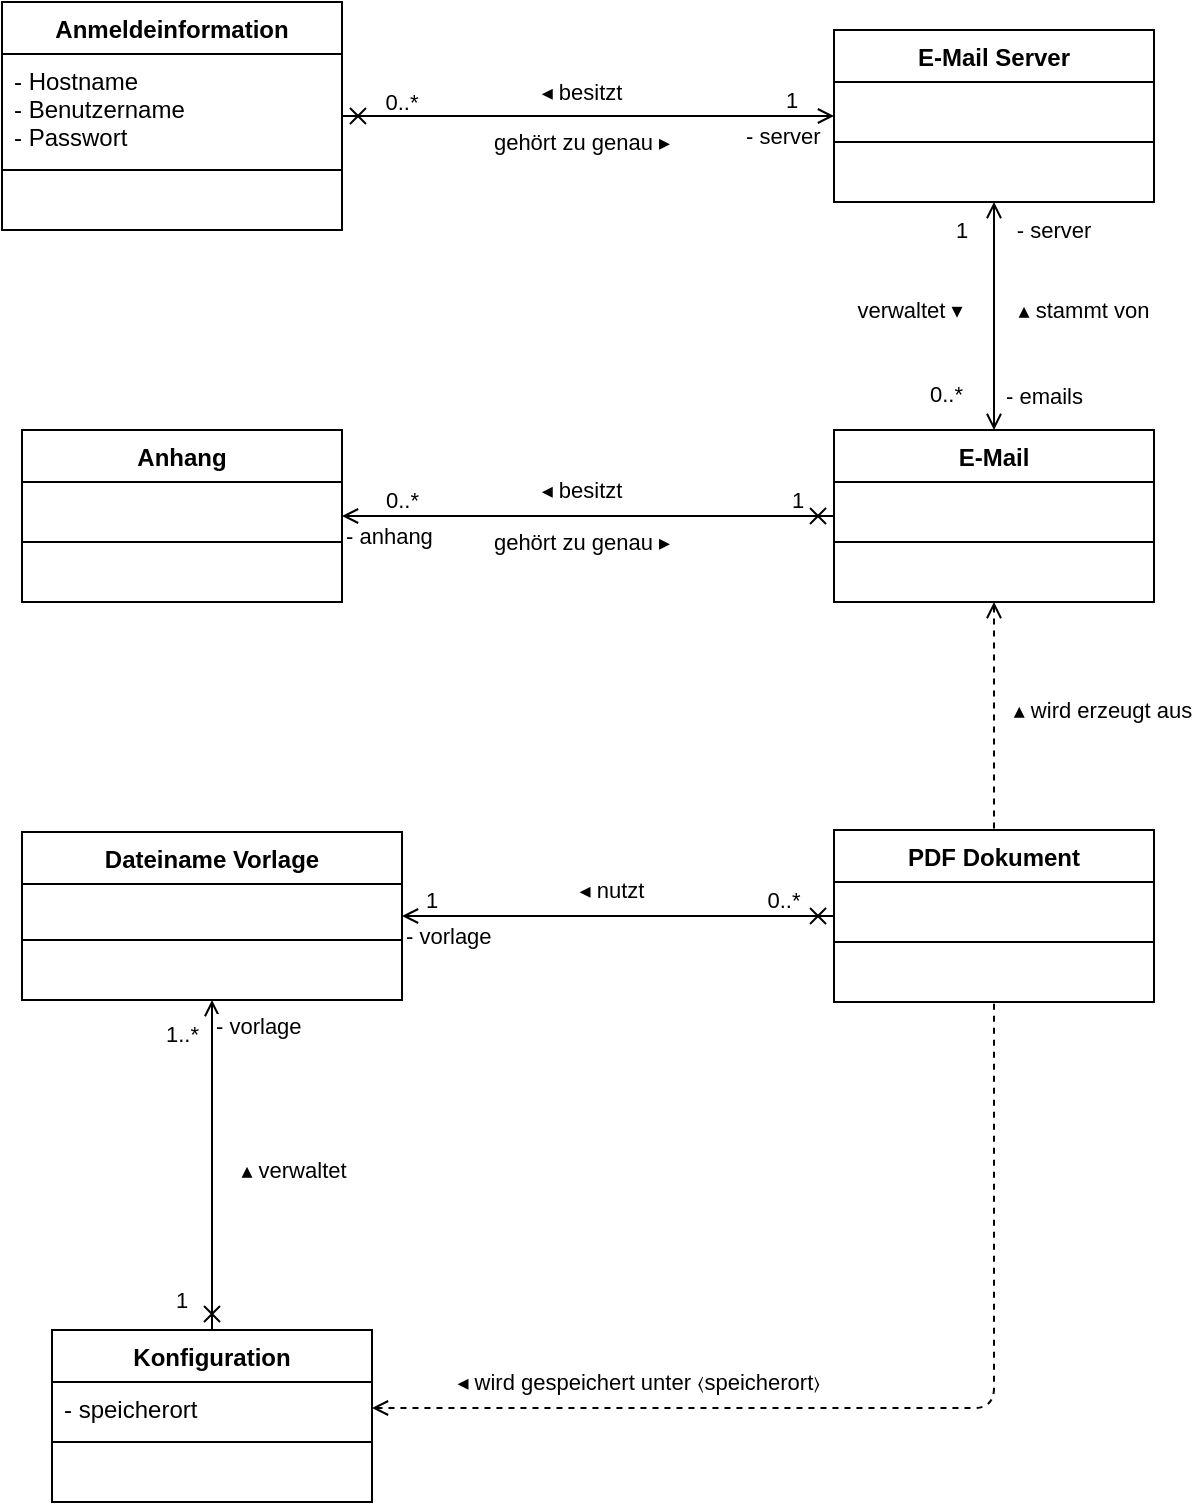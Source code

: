 <mxfile version="13.4.6" type="device"><diagram id="XS1e_24Hon5x5dD-MwJy" name="Page-1"><mxGraphModel dx="813" dy="430" grid="1" gridSize="10" guides="1" tooltips="1" connect="1" arrows="1" fold="1" page="1" pageScale="1" pageWidth="827" pageHeight="1169" math="0" shadow="0"><root><mxCell id="0"/><mxCell id="1" parent="0"/><mxCell id="Pws_6pdFiwGnnqG6L-OT-95" value="- emails" style="endArrow=open;endFill=0;html=1;edgeStyle=orthogonalEdgeStyle;align=left;verticalAlign=top;fontColor=#000000;startArrow=open;startFill=0;" edge="1" parent="1" source="Pws_6pdFiwGnnqG6L-OT-66" target="Pws_6pdFiwGnnqG6L-OT-62"><mxGeometry x="-0.474" y="-4" relative="1" as="geometry"><mxPoint x="396" y="370" as="sourcePoint"/><mxPoint x="566" y="430" as="targetPoint"/><mxPoint as="offset"/></mxGeometry></mxCell><mxCell id="Pws_6pdFiwGnnqG6L-OT-96" value="0..*" style="edgeLabel;resizable=0;html=1;align=left;verticalAlign=bottom;" connectable="0" vertex="1" parent="Pws_6pdFiwGnnqG6L-OT-95"><mxGeometry x="-1" relative="1" as="geometry"><mxPoint x="-34" y="-10" as="offset"/></mxGeometry></mxCell><mxCell id="Pws_6pdFiwGnnqG6L-OT-97" value="1" style="text;html=1;strokeColor=none;fillColor=none;align=center;verticalAlign=middle;whiteSpace=wrap;rounded=0;labelBackgroundColor=none;fontColor=#000000;fontSize=11;" vertex="1" parent="1"><mxGeometry x="552" y="175" width="16" height="10" as="geometry"/></mxCell><mxCell id="Pws_6pdFiwGnnqG6L-OT-98" value="- server" style="text;html=1;strokeColor=none;fillColor=none;align=center;verticalAlign=middle;whiteSpace=wrap;rounded=0;labelBackgroundColor=none;fontColor=#000000;fontSize=11;" vertex="1" parent="1"><mxGeometry x="582" y="175" width="48" height="10" as="geometry"/></mxCell><mxCell id="Pws_6pdFiwGnnqG6L-OT-99" value="- anhang" style="endArrow=cross;endFill=0;html=1;edgeStyle=orthogonalEdgeStyle;align=left;verticalAlign=top;fontColor=#000000;startArrow=open;startFill=0;" edge="1" parent="1" source="Pws_6pdFiwGnnqG6L-OT-78" target="Pws_6pdFiwGnnqG6L-OT-66"><mxGeometry x="-1" y="3" relative="1" as="geometry"><mxPoint x="320" y="300" as="sourcePoint"/><mxPoint x="326" y="333" as="targetPoint"/><mxPoint as="offset"/></mxGeometry></mxCell><mxCell id="Pws_6pdFiwGnnqG6L-OT-100" value="0..*" style="edgeLabel;resizable=0;html=1;align=left;verticalAlign=bottom;" connectable="0" vertex="1" parent="Pws_6pdFiwGnnqG6L-OT-99"><mxGeometry x="-1" relative="1" as="geometry"><mxPoint x="20" as="offset"/></mxGeometry></mxCell><mxCell id="Pws_6pdFiwGnnqG6L-OT-103" value="" style="endArrow=none;dashed=1;html=1;fontSize=11;fontColor=#000000;startArrow=open;startFill=0;exitX=0.5;exitY=1;exitDx=0;exitDy=0;entryX=0.5;entryY=0;entryDx=0;entryDy=0;" edge="1" parent="1" source="Pws_6pdFiwGnnqG6L-OT-66" target="Pws_6pdFiwGnnqG6L-OT-70"><mxGeometry width="50" height="50" relative="1" as="geometry"><mxPoint x="456" y="550" as="sourcePoint"/><mxPoint x="506" y="500" as="targetPoint"/></mxGeometry></mxCell><mxCell id="Pws_6pdFiwGnnqG6L-OT-110" value="▴ wird erzeugt aus" style="edgeLabel;html=1;align=center;verticalAlign=middle;resizable=0;points=[];fontSize=11;fontColor=#000000;" vertex="1" connectable="0" parent="Pws_6pdFiwGnnqG6L-OT-103"><mxGeometry x="-0.439" y="3" relative="1" as="geometry"><mxPoint x="51" y="22" as="offset"/></mxGeometry></mxCell><mxCell id="Pws_6pdFiwGnnqG6L-OT-104" value="- vorlage" style="endArrow=open;endFill=0;html=1;edgeStyle=orthogonalEdgeStyle;align=left;verticalAlign=top;fontColor=#000000;startArrow=cross;startFill=0;" edge="1" parent="1" source="Pws_6pdFiwGnnqG6L-OT-70" target="Pws_6pdFiwGnnqG6L-OT-74"><mxGeometry x="1" y="-3" relative="1" as="geometry"><mxPoint x="506" y="333" as="sourcePoint"/><mxPoint x="326" y="333" as="targetPoint"/><mxPoint as="offset"/></mxGeometry></mxCell><mxCell id="Pws_6pdFiwGnnqG6L-OT-105" value="1" style="edgeLabel;resizable=0;html=1;align=left;verticalAlign=bottom;" connectable="0" vertex="1" parent="Pws_6pdFiwGnnqG6L-OT-104"><mxGeometry x="-1" relative="1" as="geometry"><mxPoint x="-206" as="offset"/></mxGeometry></mxCell><mxCell id="Pws_6pdFiwGnnqG6L-OT-106" value="- vorlage" style="endArrow=open;endFill=0;html=1;edgeStyle=orthogonalEdgeStyle;align=left;verticalAlign=top;fontColor=#000000;startArrow=cross;startFill=0;exitX=0.5;exitY=0;exitDx=0;exitDy=0;" edge="1" parent="1" source="Pws_6pdFiwGnnqG6L-OT-86" target="Pws_6pdFiwGnnqG6L-OT-74"><mxGeometry x="1" relative="1" as="geometry"><mxPoint x="506" y="533" as="sourcePoint"/><mxPoint x="356" y="533" as="targetPoint"/><mxPoint as="offset"/></mxGeometry></mxCell><mxCell id="Pws_6pdFiwGnnqG6L-OT-107" value="1..*" style="edgeLabel;resizable=0;html=1;align=left;verticalAlign=bottom;" connectable="0" vertex="1" parent="Pws_6pdFiwGnnqG6L-OT-106"><mxGeometry x="-1" relative="1" as="geometry"><mxPoint x="-25" y="-140" as="offset"/></mxGeometry></mxCell><mxCell id="Pws_6pdFiwGnnqG6L-OT-111" value="" style="endArrow=none;dashed=1;html=1;fontSize=11;fontColor=#000000;startArrow=open;startFill=0;exitX=1;exitY=0.5;exitDx=0;exitDy=0;entryX=0.5;entryY=1;entryDx=0;entryDy=0;" edge="1" parent="1" source="Pws_6pdFiwGnnqG6L-OT-87" target="Pws_6pdFiwGnnqG6L-OT-70"><mxGeometry width="50" height="50" relative="1" as="geometry"><mxPoint x="586" y="376" as="sourcePoint"/><mxPoint x="586" y="490" as="targetPoint"/><Array as="points"><mxPoint x="576" y="769"/></Array></mxGeometry></mxCell><mxCell id="Pws_6pdFiwGnnqG6L-OT-112" value="◂ wird gespeichert unter 〈speicherort〉" style="edgeLabel;html=1;align=center;verticalAlign=middle;resizable=0;points=[];fontSize=11;fontColor=#000000;" vertex="1" connectable="0" parent="Pws_6pdFiwGnnqG6L-OT-111"><mxGeometry x="-0.439" y="3" relative="1" as="geometry"><mxPoint x="-11" y="-10" as="offset"/></mxGeometry></mxCell><mxCell id="Pws_6pdFiwGnnqG6L-OT-66" value="E-Mail" style="swimlane;fontStyle=1;align=center;verticalAlign=top;childLayout=stackLayout;horizontal=1;startSize=26;horizontalStack=0;resizeParent=1;resizeParentMax=0;resizeLast=0;collapsible=1;marginBottom=0;labelBackgroundColor=#FFFFFF;strokeWidth=1;fillColor=#FFFFFF;fontColor=#000000;" vertex="1" parent="1"><mxGeometry x="496" y="280" width="160" height="86" as="geometry"/></mxCell><mxCell id="Pws_6pdFiwGnnqG6L-OT-67" value=" " style="text;strokeColor=none;fillColor=none;align=left;verticalAlign=top;spacingLeft=4;spacingRight=4;overflow=hidden;rotatable=0;points=[[0,0.5],[1,0.5]];portConstraint=eastwest;" vertex="1" parent="Pws_6pdFiwGnnqG6L-OT-66"><mxGeometry y="26" width="160" height="26" as="geometry"/></mxCell><mxCell id="Pws_6pdFiwGnnqG6L-OT-68" value="" style="line;strokeWidth=1;fillColor=none;align=left;verticalAlign=middle;spacingTop=-1;spacingLeft=3;spacingRight=3;rotatable=0;labelPosition=right;points=[];portConstraint=eastwest;" vertex="1" parent="Pws_6pdFiwGnnqG6L-OT-66"><mxGeometry y="52" width="160" height="8" as="geometry"/></mxCell><mxCell id="Pws_6pdFiwGnnqG6L-OT-69" value=" " style="text;strokeColor=none;fillColor=none;align=left;verticalAlign=top;spacingLeft=4;spacingRight=4;overflow=hidden;rotatable=0;points=[[0,0.5],[1,0.5]];portConstraint=eastwest;" vertex="1" parent="Pws_6pdFiwGnnqG6L-OT-66"><mxGeometry y="60" width="160" height="26" as="geometry"/></mxCell><mxCell id="Pws_6pdFiwGnnqG6L-OT-115" value="Anmeldeinformation" style="swimlane;fontStyle=1;align=center;verticalAlign=top;childLayout=stackLayout;horizontal=1;startSize=26;horizontalStack=0;resizeParent=1;resizeParentMax=0;resizeLast=0;collapsible=1;marginBottom=0;labelBackgroundColor=#FFFFFF;strokeWidth=1;fillColor=#FFFFFF;fontColor=#000000;" vertex="1" parent="1"><mxGeometry x="80" y="66" width="170" height="114" as="geometry"/></mxCell><mxCell id="Pws_6pdFiwGnnqG6L-OT-116" value="- Hostname&#xA;- Benutzername&#xA;- Passwort&#xA;" style="text;strokeColor=none;fillColor=none;align=left;verticalAlign=top;spacingLeft=4;spacingRight=4;overflow=hidden;rotatable=0;points=[[0,0.5],[1,0.5]];portConstraint=eastwest;" vertex="1" parent="Pws_6pdFiwGnnqG6L-OT-115"><mxGeometry y="26" width="170" height="54" as="geometry"/></mxCell><mxCell id="Pws_6pdFiwGnnqG6L-OT-117" value="" style="line;strokeWidth=1;fillColor=none;align=left;verticalAlign=middle;spacingTop=-1;spacingLeft=3;spacingRight=3;rotatable=0;labelPosition=right;points=[];portConstraint=eastwest;" vertex="1" parent="Pws_6pdFiwGnnqG6L-OT-115"><mxGeometry y="80" width="170" height="8" as="geometry"/></mxCell><mxCell id="Pws_6pdFiwGnnqG6L-OT-118" value=" " style="text;strokeColor=none;fillColor=none;align=left;verticalAlign=top;spacingLeft=4;spacingRight=4;overflow=hidden;rotatable=0;points=[[0,0.5],[1,0.5]];portConstraint=eastwest;" vertex="1" parent="Pws_6pdFiwGnnqG6L-OT-115"><mxGeometry y="88" width="170" height="26" as="geometry"/></mxCell><mxCell id="Pws_6pdFiwGnnqG6L-OT-70" value="PDF Dokument" style="swimlane;fontStyle=1;align=center;verticalAlign=top;childLayout=stackLayout;horizontal=1;startSize=26;horizontalStack=0;resizeParent=1;resizeParentMax=0;resizeLast=0;collapsible=1;marginBottom=0;labelBackgroundColor=#FFFFFF;strokeWidth=1;fillColor=#FFFFFF;fontColor=#000000;" vertex="1" parent="1"><mxGeometry x="496" y="480" width="160" height="86" as="geometry"/></mxCell><mxCell id="Pws_6pdFiwGnnqG6L-OT-71" value=" " style="text;strokeColor=none;fillColor=none;align=left;verticalAlign=top;spacingLeft=4;spacingRight=4;overflow=hidden;rotatable=0;points=[[0,0.5],[1,0.5]];portConstraint=eastwest;" vertex="1" parent="Pws_6pdFiwGnnqG6L-OT-70"><mxGeometry y="26" width="160" height="26" as="geometry"/></mxCell><mxCell id="Pws_6pdFiwGnnqG6L-OT-72" value="" style="line;strokeWidth=1;fillColor=none;align=left;verticalAlign=middle;spacingTop=-1;spacingLeft=3;spacingRight=3;rotatable=0;labelPosition=right;points=[];portConstraint=eastwest;" vertex="1" parent="Pws_6pdFiwGnnqG6L-OT-70"><mxGeometry y="52" width="160" height="8" as="geometry"/></mxCell><mxCell id="Pws_6pdFiwGnnqG6L-OT-73" value=" " style="text;strokeColor=none;fillColor=none;align=left;verticalAlign=top;spacingLeft=4;spacingRight=4;overflow=hidden;rotatable=0;points=[[0,0.5],[1,0.5]];portConstraint=eastwest;" vertex="1" parent="Pws_6pdFiwGnnqG6L-OT-70"><mxGeometry y="60" width="160" height="26" as="geometry"/></mxCell><mxCell id="Pws_6pdFiwGnnqG6L-OT-78" value="Anhang" style="swimlane;fontStyle=1;align=center;verticalAlign=top;childLayout=stackLayout;horizontal=1;startSize=26;horizontalStack=0;resizeParent=1;resizeParentMax=0;resizeLast=0;collapsible=1;marginBottom=0;labelBackgroundColor=#FFFFFF;strokeWidth=1;fillColor=#FFFFFF;fontColor=#000000;" vertex="1" parent="1"><mxGeometry x="90" y="280" width="160" height="86" as="geometry"/></mxCell><mxCell id="Pws_6pdFiwGnnqG6L-OT-79" value=" " style="text;strokeColor=none;fillColor=none;align=left;verticalAlign=top;spacingLeft=4;spacingRight=4;overflow=hidden;rotatable=0;points=[[0,0.5],[1,0.5]];portConstraint=eastwest;" vertex="1" parent="Pws_6pdFiwGnnqG6L-OT-78"><mxGeometry y="26" width="160" height="26" as="geometry"/></mxCell><mxCell id="Pws_6pdFiwGnnqG6L-OT-80" value="" style="line;strokeWidth=1;fillColor=none;align=left;verticalAlign=middle;spacingTop=-1;spacingLeft=3;spacingRight=3;rotatable=0;labelPosition=right;points=[];portConstraint=eastwest;" vertex="1" parent="Pws_6pdFiwGnnqG6L-OT-78"><mxGeometry y="52" width="160" height="8" as="geometry"/></mxCell><mxCell id="Pws_6pdFiwGnnqG6L-OT-81" value=" " style="text;strokeColor=none;fillColor=none;align=left;verticalAlign=top;spacingLeft=4;spacingRight=4;overflow=hidden;rotatable=0;points=[[0,0.5],[1,0.5]];portConstraint=eastwest;" vertex="1" parent="Pws_6pdFiwGnnqG6L-OT-78"><mxGeometry y="60" width="160" height="26" as="geometry"/></mxCell><mxCell id="Pws_6pdFiwGnnqG6L-OT-62" value="E-Mail Server" style="swimlane;fontStyle=1;align=center;verticalAlign=top;childLayout=stackLayout;horizontal=1;startSize=26;horizontalStack=0;resizeParent=1;resizeParentMax=0;resizeLast=0;collapsible=1;marginBottom=0;labelBackgroundColor=#FFFFFF;strokeWidth=1;fillColor=#FFFFFF;fontColor=#000000;" vertex="1" parent="1"><mxGeometry x="496" y="80" width="160" height="86" as="geometry"/></mxCell><mxCell id="Pws_6pdFiwGnnqG6L-OT-63" value=" " style="text;strokeColor=none;fillColor=none;align=left;verticalAlign=top;spacingLeft=4;spacingRight=4;overflow=hidden;rotatable=0;points=[[0,0.5],[1,0.5]];portConstraint=eastwest;" vertex="1" parent="Pws_6pdFiwGnnqG6L-OT-62"><mxGeometry y="26" width="160" height="26" as="geometry"/></mxCell><mxCell id="Pws_6pdFiwGnnqG6L-OT-64" value="" style="line;strokeWidth=1;fillColor=none;align=left;verticalAlign=middle;spacingTop=-1;spacingLeft=3;spacingRight=3;rotatable=0;labelPosition=right;points=[];portConstraint=eastwest;" vertex="1" parent="Pws_6pdFiwGnnqG6L-OT-62"><mxGeometry y="52" width="160" height="8" as="geometry"/></mxCell><mxCell id="Pws_6pdFiwGnnqG6L-OT-65" value=" " style="text;strokeColor=none;fillColor=none;align=left;verticalAlign=top;spacingLeft=4;spacingRight=4;overflow=hidden;rotatable=0;points=[[0,0.5],[1,0.5]];portConstraint=eastwest;" vertex="1" parent="Pws_6pdFiwGnnqG6L-OT-62"><mxGeometry y="60" width="160" height="26" as="geometry"/></mxCell><mxCell id="Pws_6pdFiwGnnqG6L-OT-119" value="- server" style="endArrow=cross;endFill=0;html=1;edgeStyle=orthogonalEdgeStyle;align=left;verticalAlign=top;fontColor=#000000;startArrow=open;startFill=0;" edge="1" parent="1" source="Pws_6pdFiwGnnqG6L-OT-62" target="Pws_6pdFiwGnnqG6L-OT-115"><mxGeometry x="-0.626" y="-3" relative="1" as="geometry"><mxPoint x="586" y="290" as="sourcePoint"/><mxPoint x="586" y="176" as="targetPoint"/><mxPoint as="offset"/></mxGeometry></mxCell><mxCell id="Pws_6pdFiwGnnqG6L-OT-120" value="1" style="edgeLabel;resizable=0;html=1;align=left;verticalAlign=bottom;" connectable="0" vertex="1" parent="Pws_6pdFiwGnnqG6L-OT-119"><mxGeometry x="-1" relative="1" as="geometry"><mxPoint x="-26" as="offset"/></mxGeometry></mxCell><mxCell id="Pws_6pdFiwGnnqG6L-OT-122" value="0..*" style="text;html=1;strokeColor=none;fillColor=none;align=center;verticalAlign=middle;whiteSpace=wrap;rounded=0;labelBackgroundColor=none;fontColor=#000000;fontSize=11;" vertex="1" parent="1"><mxGeometry x="260" y="110" width="40" height="11" as="geometry"/></mxCell><mxCell id="Pws_6pdFiwGnnqG6L-OT-123" value="◂ besitzt" style="text;html=1;strokeColor=none;fillColor=none;align=center;verticalAlign=middle;whiteSpace=wrap;rounded=0;labelBackgroundColor=none;fontSize=11;fontColor=#000000;" vertex="1" parent="1"><mxGeometry x="250" y="101" width="240" height="20" as="geometry"/></mxCell><mxCell id="Pws_6pdFiwGnnqG6L-OT-124" value="gehört zu genau ▸" style="text;html=1;strokeColor=none;fillColor=none;align=center;verticalAlign=middle;whiteSpace=wrap;rounded=0;labelBackgroundColor=none;fontSize=11;fontColor=#000000;" vertex="1" parent="1"><mxGeometry x="250" y="130" width="240" height="11" as="geometry"/></mxCell><mxCell id="Pws_6pdFiwGnnqG6L-OT-125" value="▴ stammt von" style="text;html=1;strokeColor=none;fillColor=none;align=center;verticalAlign=middle;whiteSpace=wrap;rounded=0;labelBackgroundColor=none;fontSize=11;fontColor=#000000;" vertex="1" parent="1"><mxGeometry x="582" y="210" width="78" height="20" as="geometry"/></mxCell><mxCell id="Pws_6pdFiwGnnqG6L-OT-126" value="verwaltet ▾" style="text;html=1;strokeColor=none;fillColor=none;align=center;verticalAlign=middle;whiteSpace=wrap;rounded=0;labelBackgroundColor=none;fontSize=11;fontColor=#000000;" vertex="1" parent="1"><mxGeometry x="500" y="210" width="68" height="20" as="geometry"/></mxCell><mxCell id="Pws_6pdFiwGnnqG6L-OT-127" value="◂ besitzt" style="text;html=1;strokeColor=none;fillColor=none;align=center;verticalAlign=middle;whiteSpace=wrap;rounded=0;labelBackgroundColor=none;fontSize=11;fontColor=#000000;" vertex="1" parent="1"><mxGeometry x="250" y="300" width="240" height="20" as="geometry"/></mxCell><mxCell id="Pws_6pdFiwGnnqG6L-OT-128" value="gehört zu genau ▸" style="text;html=1;strokeColor=none;fillColor=none;align=center;verticalAlign=middle;whiteSpace=wrap;rounded=0;labelBackgroundColor=none;fontSize=11;fontColor=#000000;" vertex="1" parent="1"><mxGeometry x="250" y="330" width="240" height="11" as="geometry"/></mxCell><mxCell id="Pws_6pdFiwGnnqG6L-OT-129" value="1" style="text;html=1;strokeColor=none;fillColor=none;align=center;verticalAlign=middle;whiteSpace=wrap;rounded=0;labelBackgroundColor=none;fontColor=#000000;fontSize=11;" vertex="1" parent="1"><mxGeometry x="470" y="310" width="16" height="10" as="geometry"/></mxCell><mxCell id="Pws_6pdFiwGnnqG6L-OT-86" value="Konfiguration" style="swimlane;fontStyle=1;align=center;verticalAlign=top;childLayout=stackLayout;horizontal=1;startSize=26;horizontalStack=0;resizeParent=1;resizeParentMax=0;resizeLast=0;collapsible=1;marginBottom=0;labelBackgroundColor=#FFFFFF;strokeWidth=1;fillColor=#FFFFFF;fontColor=#000000;" vertex="1" parent="1"><mxGeometry x="105" y="730" width="160" height="86" as="geometry"/></mxCell><mxCell id="Pws_6pdFiwGnnqG6L-OT-87" value="- speicherort" style="text;strokeColor=none;fillColor=none;align=left;verticalAlign=top;spacingLeft=4;spacingRight=4;overflow=hidden;rotatable=0;points=[[0,0.5],[1,0.5]];portConstraint=eastwest;" vertex="1" parent="Pws_6pdFiwGnnqG6L-OT-86"><mxGeometry y="26" width="160" height="26" as="geometry"/></mxCell><mxCell id="Pws_6pdFiwGnnqG6L-OT-88" value="" style="line;strokeWidth=1;fillColor=none;align=left;verticalAlign=middle;spacingTop=-1;spacingLeft=3;spacingRight=3;rotatable=0;labelPosition=right;points=[];portConstraint=eastwest;" vertex="1" parent="Pws_6pdFiwGnnqG6L-OT-86"><mxGeometry y="52" width="160" height="8" as="geometry"/></mxCell><mxCell id="Pws_6pdFiwGnnqG6L-OT-89" value=" " style="text;strokeColor=none;fillColor=none;align=left;verticalAlign=top;spacingLeft=4;spacingRight=4;overflow=hidden;rotatable=0;points=[[0,0.5],[1,0.5]];portConstraint=eastwest;" vertex="1" parent="Pws_6pdFiwGnnqG6L-OT-86"><mxGeometry y="60" width="160" height="26" as="geometry"/></mxCell><mxCell id="Pws_6pdFiwGnnqG6L-OT-130" value="0..*" style="text;html=1;strokeColor=none;fillColor=none;align=center;verticalAlign=middle;whiteSpace=wrap;rounded=0;labelBackgroundColor=none;fontColor=#000000;fontSize=11;" vertex="1" parent="1"><mxGeometry x="463" y="510" width="16" height="10" as="geometry"/></mxCell><mxCell id="Pws_6pdFiwGnnqG6L-OT-131" value="◂ nutzt" style="text;html=1;strokeColor=none;fillColor=none;align=center;verticalAlign=middle;whiteSpace=wrap;rounded=0;labelBackgroundColor=none;fontSize=11;fontColor=#000000;" vertex="1" parent="1"><mxGeometry x="280" y="500" width="210" height="20" as="geometry"/></mxCell><mxCell id="Pws_6pdFiwGnnqG6L-OT-74" value="Dateiname Vorlage" style="swimlane;fontStyle=1;align=center;verticalAlign=top;childLayout=stackLayout;horizontal=1;startSize=26;horizontalStack=0;resizeParent=1;resizeParentMax=0;resizeLast=0;collapsible=1;marginBottom=0;labelBackgroundColor=#FFFFFF;strokeWidth=1;fillColor=#FFFFFF;fontColor=#000000;" vertex="1" parent="1"><mxGeometry x="90" y="481" width="190" height="84" as="geometry"/></mxCell><mxCell id="Pws_6pdFiwGnnqG6L-OT-75" value=" " style="text;strokeColor=none;fillColor=none;align=left;verticalAlign=top;spacingLeft=4;spacingRight=4;overflow=hidden;rotatable=0;points=[[0,0.5],[1,0.5]];portConstraint=eastwest;" vertex="1" parent="Pws_6pdFiwGnnqG6L-OT-74"><mxGeometry y="26" width="190" height="24" as="geometry"/></mxCell><mxCell id="Pws_6pdFiwGnnqG6L-OT-76" value="" style="line;strokeWidth=1;fillColor=none;align=left;verticalAlign=middle;spacingTop=-1;spacingLeft=3;spacingRight=3;rotatable=0;labelPosition=right;points=[];portConstraint=eastwest;" vertex="1" parent="Pws_6pdFiwGnnqG6L-OT-74"><mxGeometry y="50" width="190" height="8" as="geometry"/></mxCell><mxCell id="Pws_6pdFiwGnnqG6L-OT-77" value=" " style="text;strokeColor=none;fillColor=none;align=left;verticalAlign=top;spacingLeft=4;spacingRight=4;overflow=hidden;rotatable=0;points=[[0,0.5],[1,0.5]];portConstraint=eastwest;" vertex="1" parent="Pws_6pdFiwGnnqG6L-OT-74"><mxGeometry y="58" width="190" height="26" as="geometry"/></mxCell><mxCell id="Pws_6pdFiwGnnqG6L-OT-132" value="1" style="text;html=1;strokeColor=none;fillColor=none;align=center;verticalAlign=middle;whiteSpace=wrap;rounded=0;labelBackgroundColor=none;fontColor=#000000;fontSize=11;" vertex="1" parent="1"><mxGeometry x="162" y="710" width="16" height="10" as="geometry"/></mxCell><mxCell id="Pws_6pdFiwGnnqG6L-OT-133" value="▴ verwaltet" style="text;html=1;strokeColor=none;fillColor=none;align=center;verticalAlign=middle;whiteSpace=wrap;rounded=0;labelBackgroundColor=none;fontSize=11;fontColor=#000000;" vertex="1" parent="1"><mxGeometry x="187" y="640" width="78" height="20" as="geometry"/></mxCell></root></mxGraphModel></diagram></mxfile>